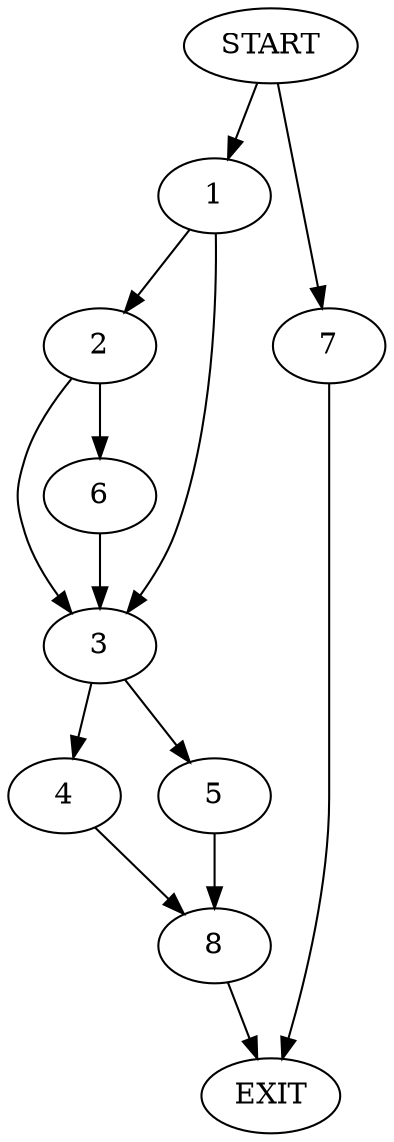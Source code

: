 digraph {
0 [label="START"]
9 [label="EXIT"]
0 -> 1
1 -> 2
1 -> 3
3 -> 4
3 -> 5
2 -> 6
2 -> 3
6 -> 3
0 -> 7
7 -> 9
5 -> 8
4 -> 8
8 -> 9
}
